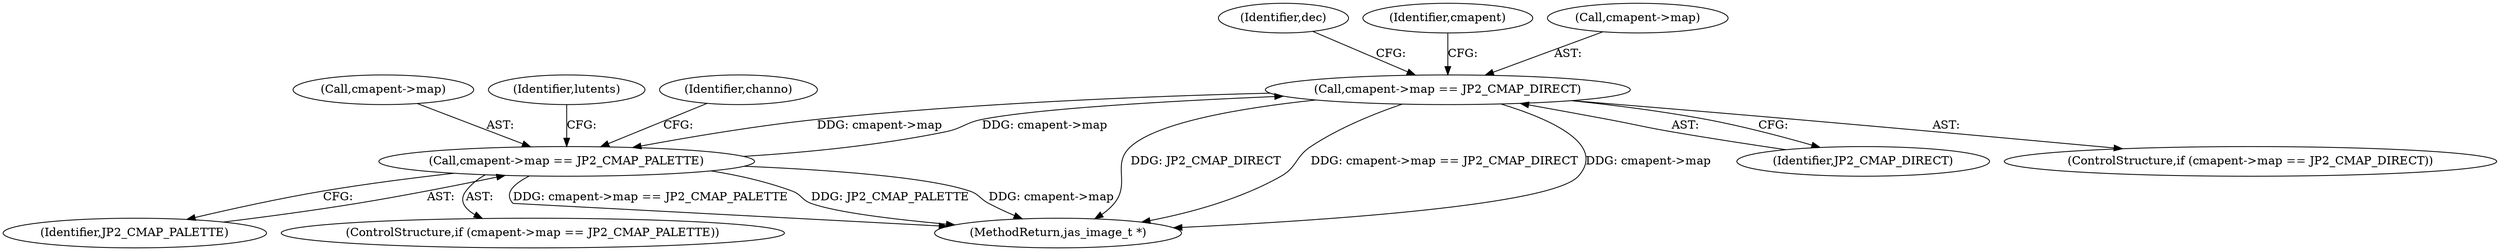 digraph "0_jasper_d42b2388f7f8e0332c846675133acea151fc557a_33@pointer" {
"1000907" [label="(Call,cmapent->map == JP2_CMAP_DIRECT)"];
"1000922" [label="(Call,cmapent->map == JP2_CMAP_PALETTE)"];
"1000907" [label="(Call,cmapent->map == JP2_CMAP_DIRECT)"];
"1000921" [label="(ControlStructure,if (cmapent->map == JP2_CMAP_PALETTE))"];
"1000916" [label="(Identifier,dec)"];
"1000922" [label="(Call,cmapent->map == JP2_CMAP_PALETTE)"];
"1000911" [label="(Identifier,JP2_CMAP_DIRECT)"];
"1000907" [label="(Call,cmapent->map == JP2_CMAP_DIRECT)"];
"1000923" [label="(Call,cmapent->map)"];
"1000929" [label="(Identifier,lutents)"];
"1001265" [label="(MethodReturn,jas_image_t *)"];
"1000906" [label="(ControlStructure,if (cmapent->map == JP2_CMAP_DIRECT))"];
"1000924" [label="(Identifier,cmapent)"];
"1000908" [label="(Call,cmapent->map)"];
"1000896" [label="(Identifier,channo)"];
"1000926" [label="(Identifier,JP2_CMAP_PALETTE)"];
"1000907" -> "1000906"  [label="AST: "];
"1000907" -> "1000911"  [label="CFG: "];
"1000908" -> "1000907"  [label="AST: "];
"1000911" -> "1000907"  [label="AST: "];
"1000916" -> "1000907"  [label="CFG: "];
"1000924" -> "1000907"  [label="CFG: "];
"1000907" -> "1001265"  [label="DDG: JP2_CMAP_DIRECT"];
"1000907" -> "1001265"  [label="DDG: cmapent->map == JP2_CMAP_DIRECT"];
"1000907" -> "1001265"  [label="DDG: cmapent->map"];
"1000922" -> "1000907"  [label="DDG: cmapent->map"];
"1000907" -> "1000922"  [label="DDG: cmapent->map"];
"1000922" -> "1000921"  [label="AST: "];
"1000922" -> "1000926"  [label="CFG: "];
"1000923" -> "1000922"  [label="AST: "];
"1000926" -> "1000922"  [label="AST: "];
"1000929" -> "1000922"  [label="CFG: "];
"1000896" -> "1000922"  [label="CFG: "];
"1000922" -> "1001265"  [label="DDG: JP2_CMAP_PALETTE"];
"1000922" -> "1001265"  [label="DDG: cmapent->map"];
"1000922" -> "1001265"  [label="DDG: cmapent->map == JP2_CMAP_PALETTE"];
}
